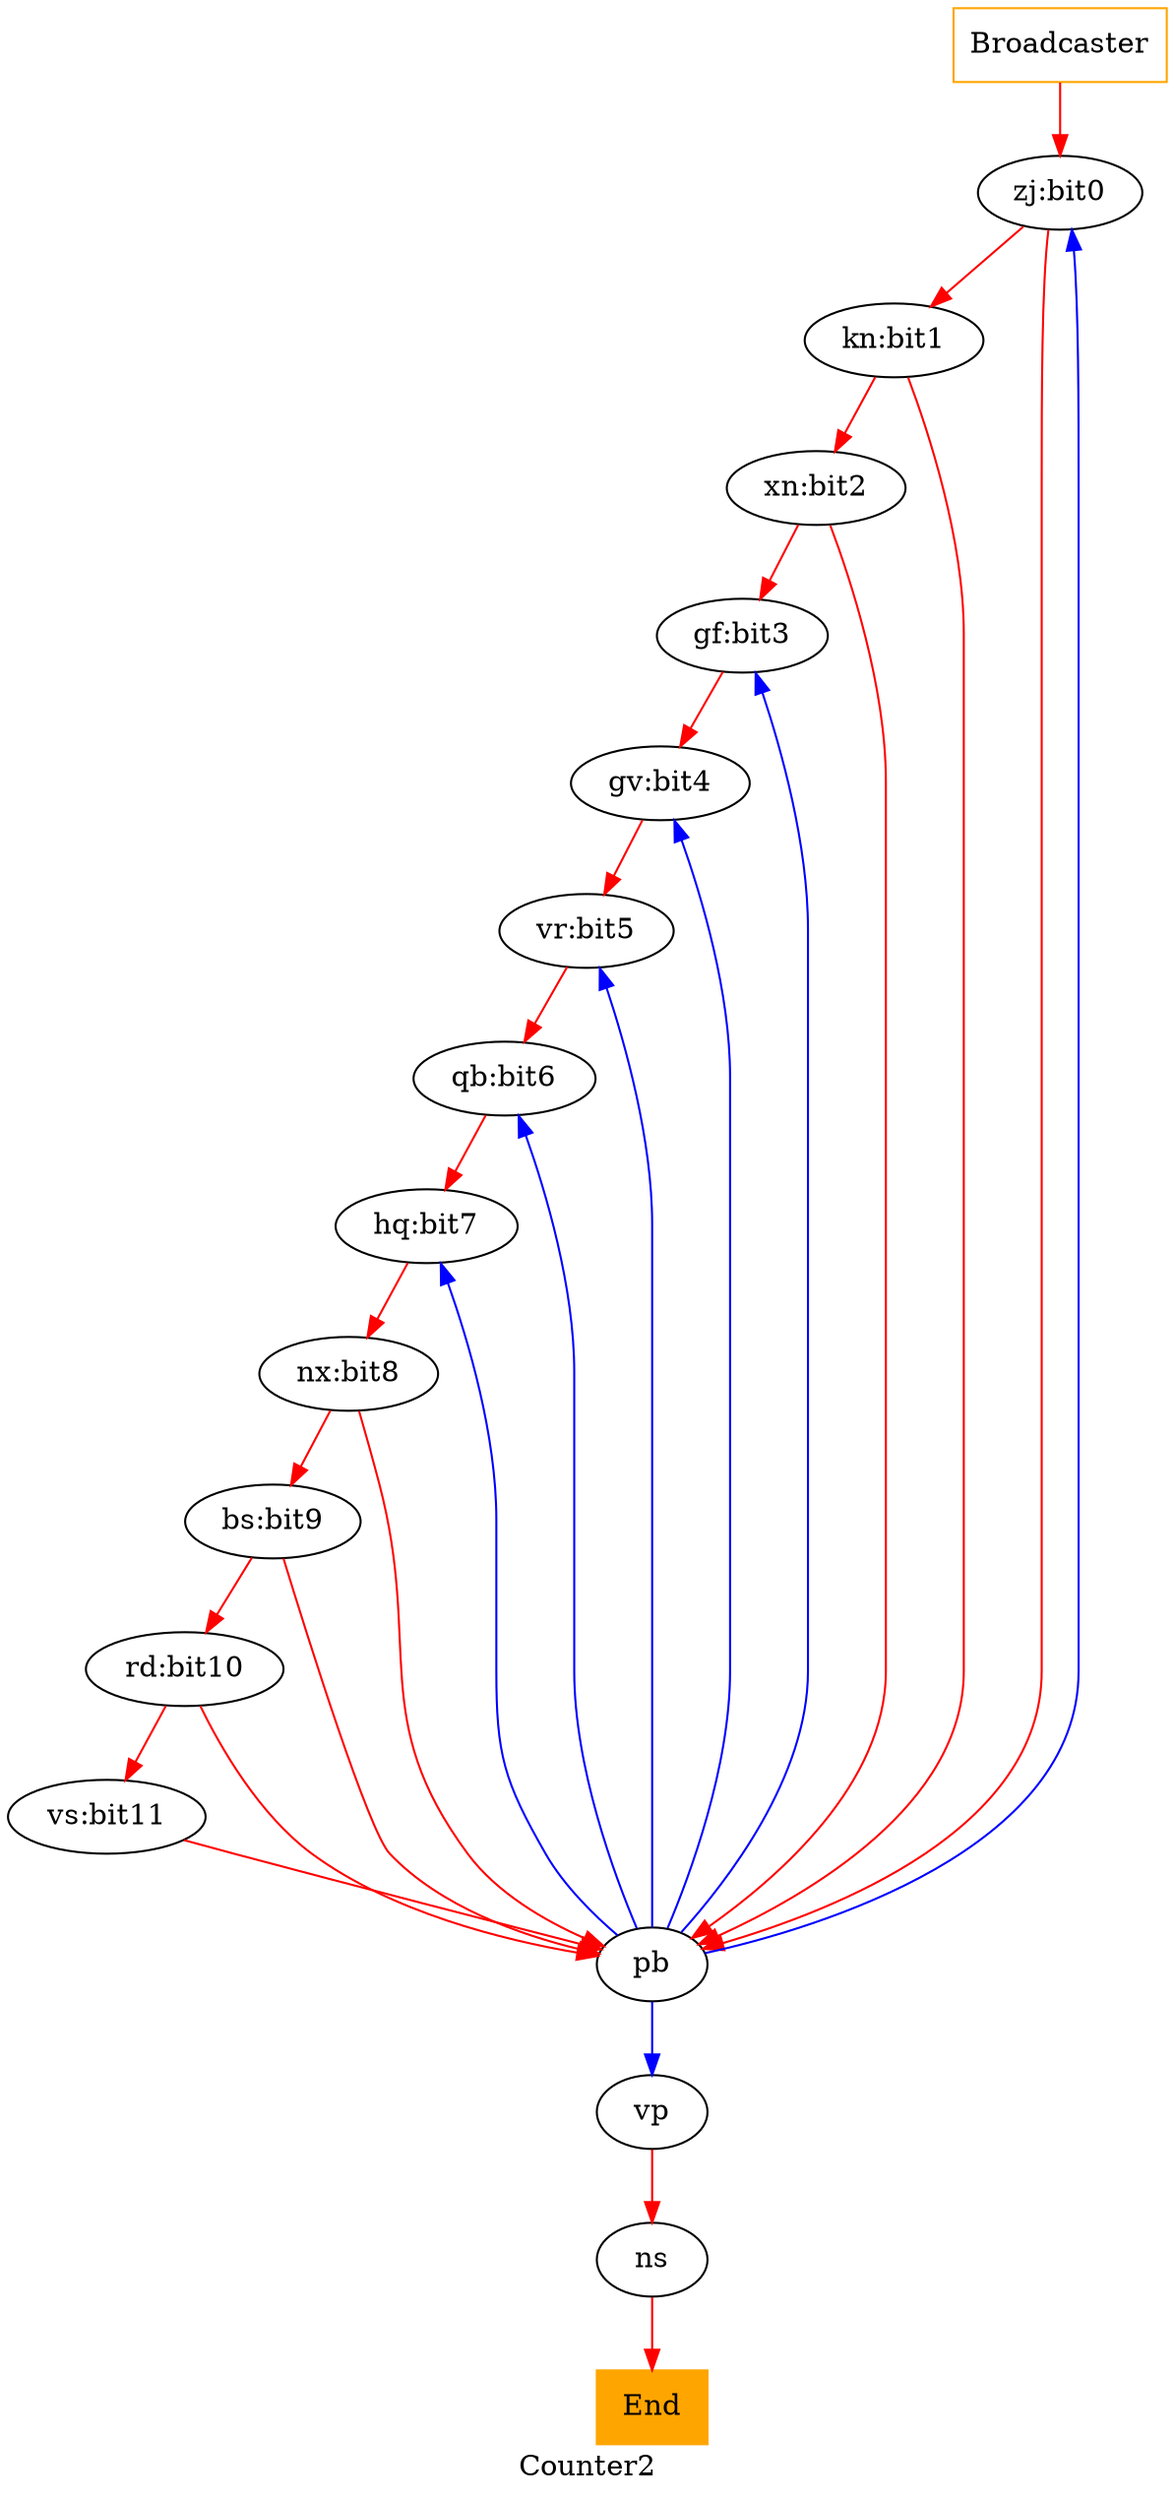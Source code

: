 digraph Counter2 {
    label = "Counter2";

    node [ color = black ]
    edge [ color = red ]

    broadcaster [ shape = box, color = orange, label = "Broadcaster" ]
    rx [ shape = box, color = orange, style = filled, label = "End" ]

    zj [ label = "zj:bit0" ]
    kn [ label = "kn:bit1" ]
    xn [ label = "xn:bit2" ]
    gf [ label = "gf:bit3" ]
    gv [ label = "gv:bit4" ]
    vr [ label = "vr:bit5" ]
    qb [ label = "qb:bit6" ]
    hq [ label = "hq:bit7" ]
    nx [ label = "nx:bit8" ]
    bs [ label = "bs:bit9" ]
    rd [ label = "rd:bit10" ]
    vs [ label = "vs:bit11" ]
    
    broadcaster -> zj
    {
        //rank = same
        zj -> kn, pb                        // % bit0
        kn -> pb, xn                        // % bit1
        xn -> pb, gf                        // % bit2
        gf -> gv                            // % bit3
        gv -> vr                            // % bit4
        vr -> qb                            // % bit5
        qb -> hq                            // % bit6
        hq -> nx                            // % bit7
        nx -> pb, bs                        // % bit8
        bs -> pb, rd                        // % bit9
        rd -> vs, pb                        // % bit10
        vs -> pb                            // % bit11
    }
    pb -> gf, gv, vp, qb, vr, hq, zj [ color = blue ]   // &
    vp -> ns    // &
    ns -> rx
}